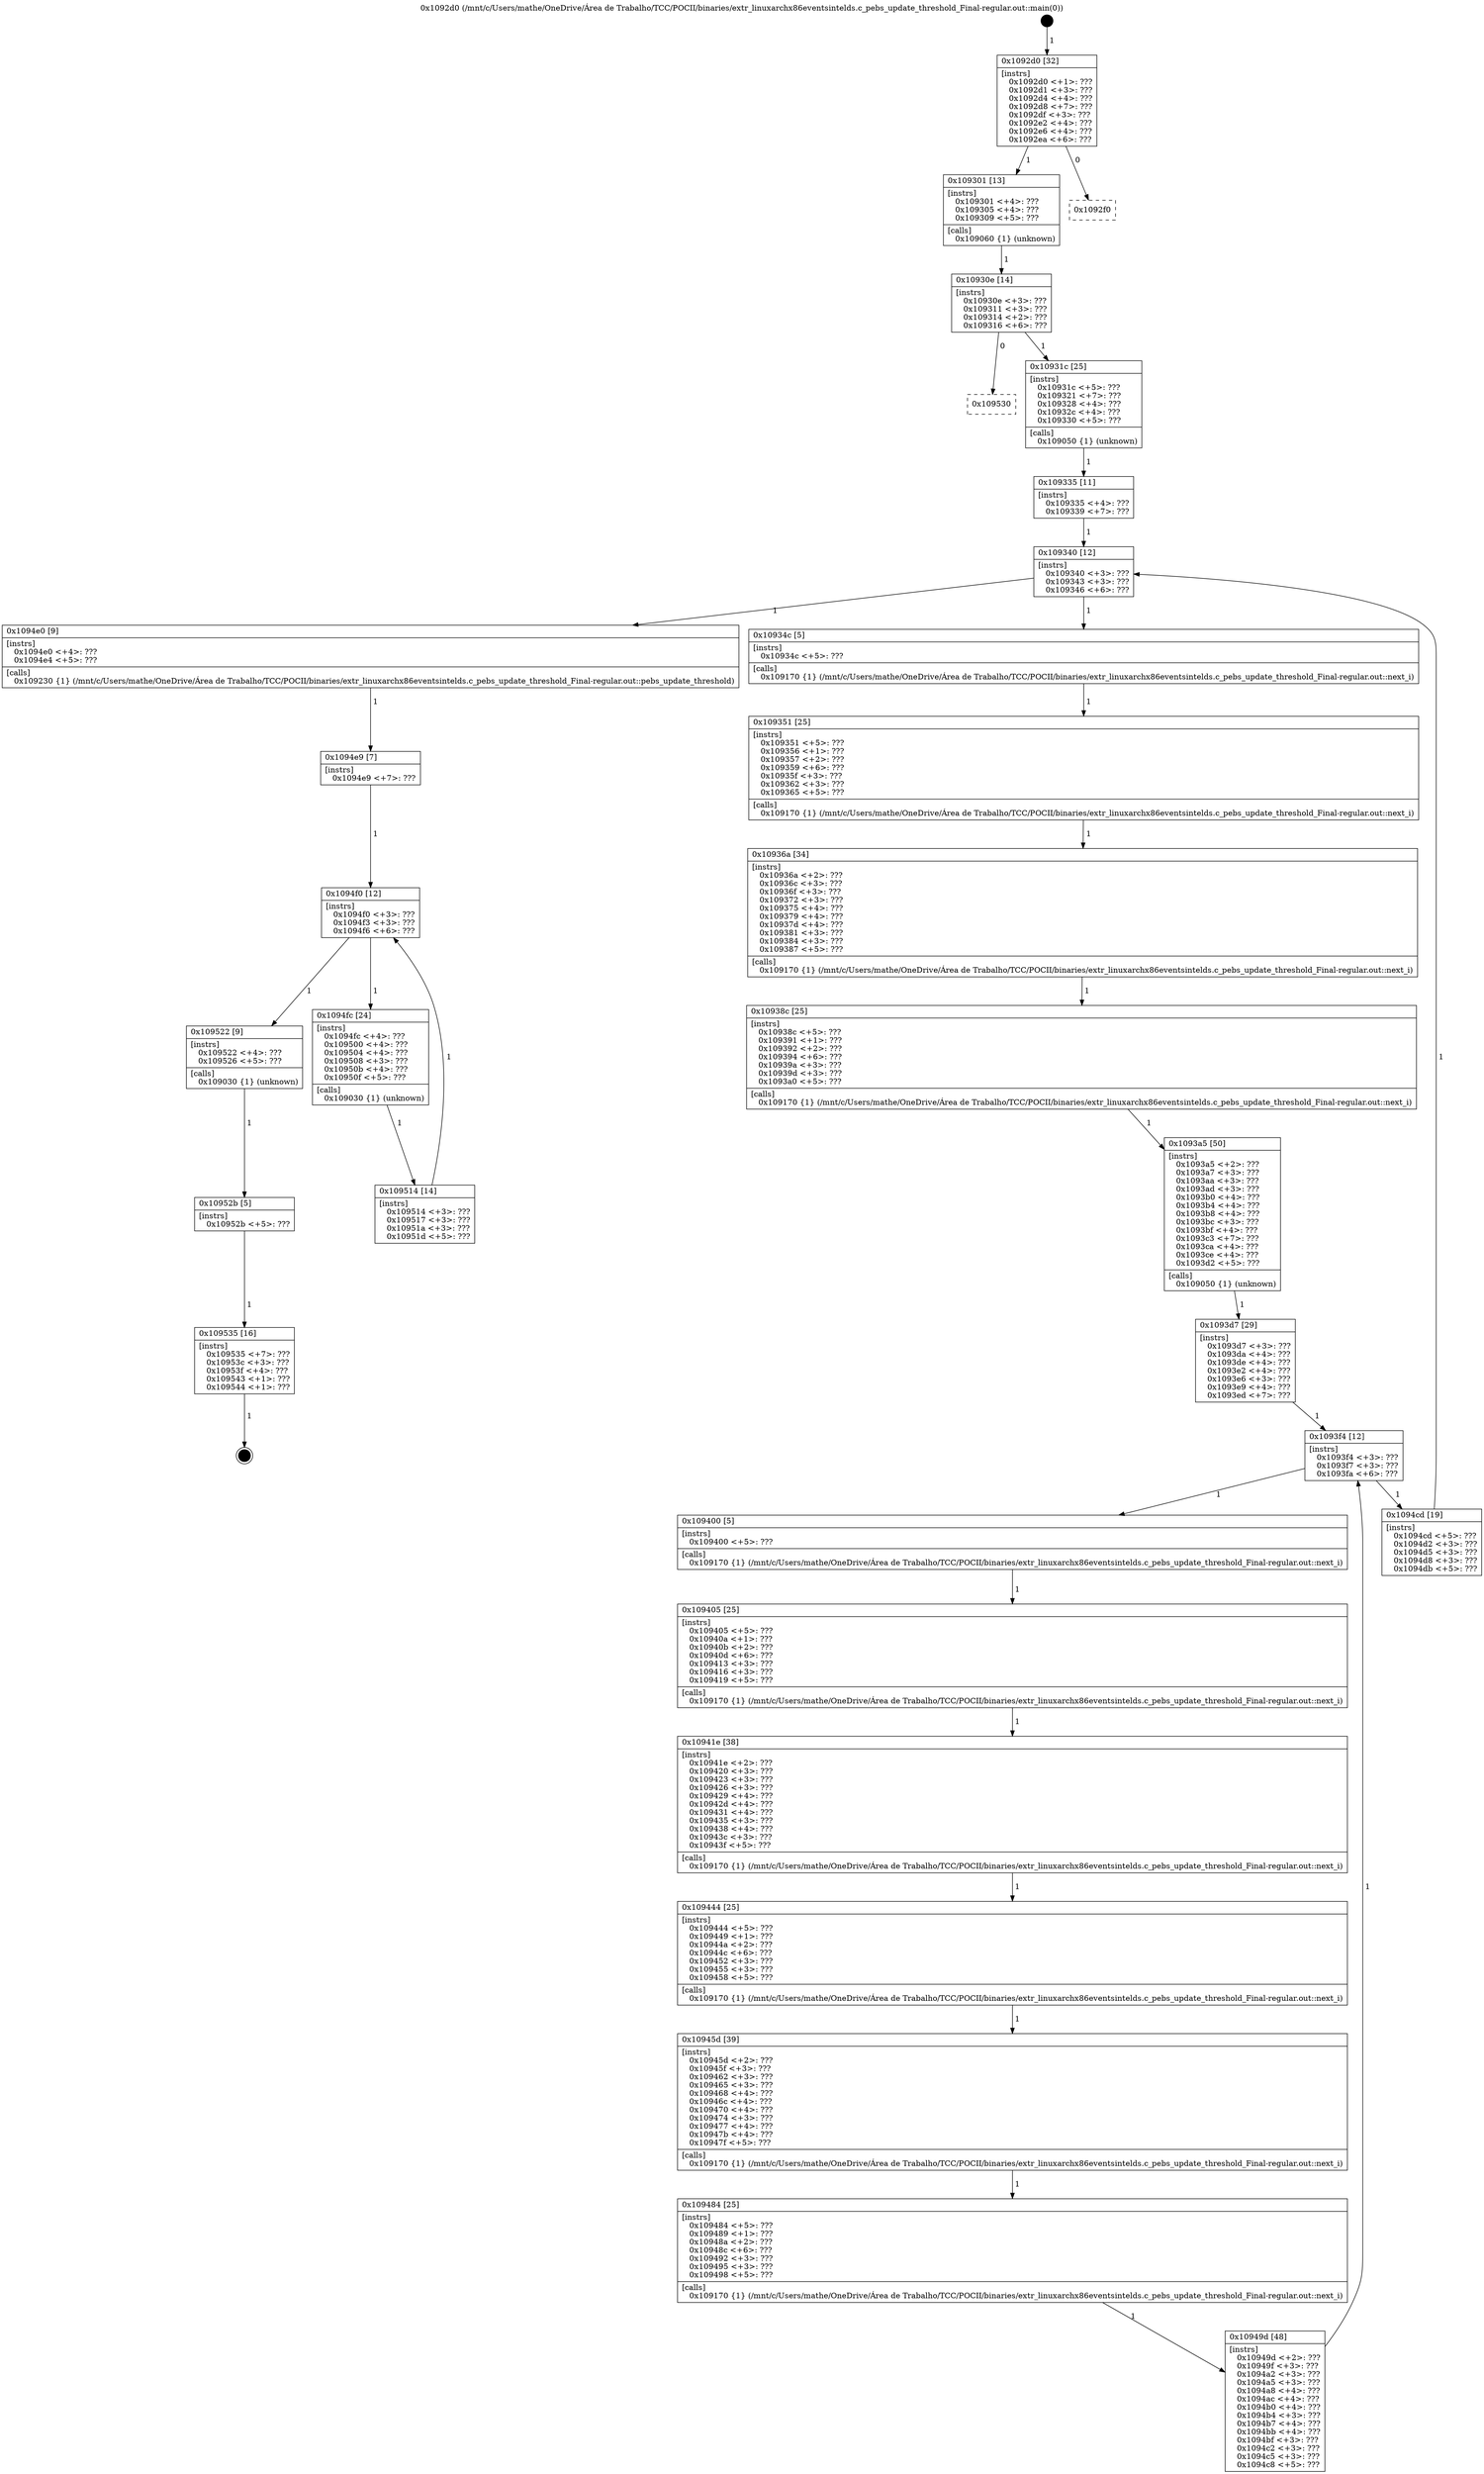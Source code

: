 digraph "0x1092d0" {
  label = "0x1092d0 (/mnt/c/Users/mathe/OneDrive/Área de Trabalho/TCC/POCII/binaries/extr_linuxarchx86eventsintelds.c_pebs_update_threshold_Final-regular.out::main(0))"
  labelloc = "t"
  node[shape=record]

  Entry [label="",width=0.3,height=0.3,shape=circle,fillcolor=black,style=filled]
  "0x1092d0" [label="{
     0x1092d0 [32]\l
     | [instrs]\l
     &nbsp;&nbsp;0x1092d0 \<+1\>: ???\l
     &nbsp;&nbsp;0x1092d1 \<+3\>: ???\l
     &nbsp;&nbsp;0x1092d4 \<+4\>: ???\l
     &nbsp;&nbsp;0x1092d8 \<+7\>: ???\l
     &nbsp;&nbsp;0x1092df \<+3\>: ???\l
     &nbsp;&nbsp;0x1092e2 \<+4\>: ???\l
     &nbsp;&nbsp;0x1092e6 \<+4\>: ???\l
     &nbsp;&nbsp;0x1092ea \<+6\>: ???\l
  }"]
  "0x109301" [label="{
     0x109301 [13]\l
     | [instrs]\l
     &nbsp;&nbsp;0x109301 \<+4\>: ???\l
     &nbsp;&nbsp;0x109305 \<+4\>: ???\l
     &nbsp;&nbsp;0x109309 \<+5\>: ???\l
     | [calls]\l
     &nbsp;&nbsp;0x109060 \{1\} (unknown)\l
  }"]
  "0x1092f0" [label="{
     0x1092f0\l
  }", style=dashed]
  "0x10930e" [label="{
     0x10930e [14]\l
     | [instrs]\l
     &nbsp;&nbsp;0x10930e \<+3\>: ???\l
     &nbsp;&nbsp;0x109311 \<+3\>: ???\l
     &nbsp;&nbsp;0x109314 \<+2\>: ???\l
     &nbsp;&nbsp;0x109316 \<+6\>: ???\l
  }"]
  "0x109530" [label="{
     0x109530\l
  }", style=dashed]
  "0x10931c" [label="{
     0x10931c [25]\l
     | [instrs]\l
     &nbsp;&nbsp;0x10931c \<+5\>: ???\l
     &nbsp;&nbsp;0x109321 \<+7\>: ???\l
     &nbsp;&nbsp;0x109328 \<+4\>: ???\l
     &nbsp;&nbsp;0x10932c \<+4\>: ???\l
     &nbsp;&nbsp;0x109330 \<+5\>: ???\l
     | [calls]\l
     &nbsp;&nbsp;0x109050 \{1\} (unknown)\l
  }"]
  Exit [label="",width=0.3,height=0.3,shape=circle,fillcolor=black,style=filled,peripheries=2]
  "0x109340" [label="{
     0x109340 [12]\l
     | [instrs]\l
     &nbsp;&nbsp;0x109340 \<+3\>: ???\l
     &nbsp;&nbsp;0x109343 \<+3\>: ???\l
     &nbsp;&nbsp;0x109346 \<+6\>: ???\l
  }"]
  "0x1094e0" [label="{
     0x1094e0 [9]\l
     | [instrs]\l
     &nbsp;&nbsp;0x1094e0 \<+4\>: ???\l
     &nbsp;&nbsp;0x1094e4 \<+5\>: ???\l
     | [calls]\l
     &nbsp;&nbsp;0x109230 \{1\} (/mnt/c/Users/mathe/OneDrive/Área de Trabalho/TCC/POCII/binaries/extr_linuxarchx86eventsintelds.c_pebs_update_threshold_Final-regular.out::pebs_update_threshold)\l
  }"]
  "0x10934c" [label="{
     0x10934c [5]\l
     | [instrs]\l
     &nbsp;&nbsp;0x10934c \<+5\>: ???\l
     | [calls]\l
     &nbsp;&nbsp;0x109170 \{1\} (/mnt/c/Users/mathe/OneDrive/Área de Trabalho/TCC/POCII/binaries/extr_linuxarchx86eventsintelds.c_pebs_update_threshold_Final-regular.out::next_i)\l
  }"]
  "0x109351" [label="{
     0x109351 [25]\l
     | [instrs]\l
     &nbsp;&nbsp;0x109351 \<+5\>: ???\l
     &nbsp;&nbsp;0x109356 \<+1\>: ???\l
     &nbsp;&nbsp;0x109357 \<+2\>: ???\l
     &nbsp;&nbsp;0x109359 \<+6\>: ???\l
     &nbsp;&nbsp;0x10935f \<+3\>: ???\l
     &nbsp;&nbsp;0x109362 \<+3\>: ???\l
     &nbsp;&nbsp;0x109365 \<+5\>: ???\l
     | [calls]\l
     &nbsp;&nbsp;0x109170 \{1\} (/mnt/c/Users/mathe/OneDrive/Área de Trabalho/TCC/POCII/binaries/extr_linuxarchx86eventsintelds.c_pebs_update_threshold_Final-regular.out::next_i)\l
  }"]
  "0x10936a" [label="{
     0x10936a [34]\l
     | [instrs]\l
     &nbsp;&nbsp;0x10936a \<+2\>: ???\l
     &nbsp;&nbsp;0x10936c \<+3\>: ???\l
     &nbsp;&nbsp;0x10936f \<+3\>: ???\l
     &nbsp;&nbsp;0x109372 \<+3\>: ???\l
     &nbsp;&nbsp;0x109375 \<+4\>: ???\l
     &nbsp;&nbsp;0x109379 \<+4\>: ???\l
     &nbsp;&nbsp;0x10937d \<+4\>: ???\l
     &nbsp;&nbsp;0x109381 \<+3\>: ???\l
     &nbsp;&nbsp;0x109384 \<+3\>: ???\l
     &nbsp;&nbsp;0x109387 \<+5\>: ???\l
     | [calls]\l
     &nbsp;&nbsp;0x109170 \{1\} (/mnt/c/Users/mathe/OneDrive/Área de Trabalho/TCC/POCII/binaries/extr_linuxarchx86eventsintelds.c_pebs_update_threshold_Final-regular.out::next_i)\l
  }"]
  "0x10938c" [label="{
     0x10938c [25]\l
     | [instrs]\l
     &nbsp;&nbsp;0x10938c \<+5\>: ???\l
     &nbsp;&nbsp;0x109391 \<+1\>: ???\l
     &nbsp;&nbsp;0x109392 \<+2\>: ???\l
     &nbsp;&nbsp;0x109394 \<+6\>: ???\l
     &nbsp;&nbsp;0x10939a \<+3\>: ???\l
     &nbsp;&nbsp;0x10939d \<+3\>: ???\l
     &nbsp;&nbsp;0x1093a0 \<+5\>: ???\l
     | [calls]\l
     &nbsp;&nbsp;0x109170 \{1\} (/mnt/c/Users/mathe/OneDrive/Área de Trabalho/TCC/POCII/binaries/extr_linuxarchx86eventsintelds.c_pebs_update_threshold_Final-regular.out::next_i)\l
  }"]
  "0x1093a5" [label="{
     0x1093a5 [50]\l
     | [instrs]\l
     &nbsp;&nbsp;0x1093a5 \<+2\>: ???\l
     &nbsp;&nbsp;0x1093a7 \<+3\>: ???\l
     &nbsp;&nbsp;0x1093aa \<+3\>: ???\l
     &nbsp;&nbsp;0x1093ad \<+3\>: ???\l
     &nbsp;&nbsp;0x1093b0 \<+4\>: ???\l
     &nbsp;&nbsp;0x1093b4 \<+4\>: ???\l
     &nbsp;&nbsp;0x1093b8 \<+4\>: ???\l
     &nbsp;&nbsp;0x1093bc \<+3\>: ???\l
     &nbsp;&nbsp;0x1093bf \<+4\>: ???\l
     &nbsp;&nbsp;0x1093c3 \<+7\>: ???\l
     &nbsp;&nbsp;0x1093ca \<+4\>: ???\l
     &nbsp;&nbsp;0x1093ce \<+4\>: ???\l
     &nbsp;&nbsp;0x1093d2 \<+5\>: ???\l
     | [calls]\l
     &nbsp;&nbsp;0x109050 \{1\} (unknown)\l
  }"]
  "0x1093f4" [label="{
     0x1093f4 [12]\l
     | [instrs]\l
     &nbsp;&nbsp;0x1093f4 \<+3\>: ???\l
     &nbsp;&nbsp;0x1093f7 \<+3\>: ???\l
     &nbsp;&nbsp;0x1093fa \<+6\>: ???\l
  }"]
  "0x1094cd" [label="{
     0x1094cd [19]\l
     | [instrs]\l
     &nbsp;&nbsp;0x1094cd \<+5\>: ???\l
     &nbsp;&nbsp;0x1094d2 \<+3\>: ???\l
     &nbsp;&nbsp;0x1094d5 \<+3\>: ???\l
     &nbsp;&nbsp;0x1094d8 \<+3\>: ???\l
     &nbsp;&nbsp;0x1094db \<+5\>: ???\l
  }"]
  "0x109400" [label="{
     0x109400 [5]\l
     | [instrs]\l
     &nbsp;&nbsp;0x109400 \<+5\>: ???\l
     | [calls]\l
     &nbsp;&nbsp;0x109170 \{1\} (/mnt/c/Users/mathe/OneDrive/Área de Trabalho/TCC/POCII/binaries/extr_linuxarchx86eventsintelds.c_pebs_update_threshold_Final-regular.out::next_i)\l
  }"]
  "0x109405" [label="{
     0x109405 [25]\l
     | [instrs]\l
     &nbsp;&nbsp;0x109405 \<+5\>: ???\l
     &nbsp;&nbsp;0x10940a \<+1\>: ???\l
     &nbsp;&nbsp;0x10940b \<+2\>: ???\l
     &nbsp;&nbsp;0x10940d \<+6\>: ???\l
     &nbsp;&nbsp;0x109413 \<+3\>: ???\l
     &nbsp;&nbsp;0x109416 \<+3\>: ???\l
     &nbsp;&nbsp;0x109419 \<+5\>: ???\l
     | [calls]\l
     &nbsp;&nbsp;0x109170 \{1\} (/mnt/c/Users/mathe/OneDrive/Área de Trabalho/TCC/POCII/binaries/extr_linuxarchx86eventsintelds.c_pebs_update_threshold_Final-regular.out::next_i)\l
  }"]
  "0x10941e" [label="{
     0x10941e [38]\l
     | [instrs]\l
     &nbsp;&nbsp;0x10941e \<+2\>: ???\l
     &nbsp;&nbsp;0x109420 \<+3\>: ???\l
     &nbsp;&nbsp;0x109423 \<+3\>: ???\l
     &nbsp;&nbsp;0x109426 \<+3\>: ???\l
     &nbsp;&nbsp;0x109429 \<+4\>: ???\l
     &nbsp;&nbsp;0x10942d \<+4\>: ???\l
     &nbsp;&nbsp;0x109431 \<+4\>: ???\l
     &nbsp;&nbsp;0x109435 \<+3\>: ???\l
     &nbsp;&nbsp;0x109438 \<+4\>: ???\l
     &nbsp;&nbsp;0x10943c \<+3\>: ???\l
     &nbsp;&nbsp;0x10943f \<+5\>: ???\l
     | [calls]\l
     &nbsp;&nbsp;0x109170 \{1\} (/mnt/c/Users/mathe/OneDrive/Área de Trabalho/TCC/POCII/binaries/extr_linuxarchx86eventsintelds.c_pebs_update_threshold_Final-regular.out::next_i)\l
  }"]
  "0x109444" [label="{
     0x109444 [25]\l
     | [instrs]\l
     &nbsp;&nbsp;0x109444 \<+5\>: ???\l
     &nbsp;&nbsp;0x109449 \<+1\>: ???\l
     &nbsp;&nbsp;0x10944a \<+2\>: ???\l
     &nbsp;&nbsp;0x10944c \<+6\>: ???\l
     &nbsp;&nbsp;0x109452 \<+3\>: ???\l
     &nbsp;&nbsp;0x109455 \<+3\>: ???\l
     &nbsp;&nbsp;0x109458 \<+5\>: ???\l
     | [calls]\l
     &nbsp;&nbsp;0x109170 \{1\} (/mnt/c/Users/mathe/OneDrive/Área de Trabalho/TCC/POCII/binaries/extr_linuxarchx86eventsintelds.c_pebs_update_threshold_Final-regular.out::next_i)\l
  }"]
  "0x10945d" [label="{
     0x10945d [39]\l
     | [instrs]\l
     &nbsp;&nbsp;0x10945d \<+2\>: ???\l
     &nbsp;&nbsp;0x10945f \<+3\>: ???\l
     &nbsp;&nbsp;0x109462 \<+3\>: ???\l
     &nbsp;&nbsp;0x109465 \<+3\>: ???\l
     &nbsp;&nbsp;0x109468 \<+4\>: ???\l
     &nbsp;&nbsp;0x10946c \<+4\>: ???\l
     &nbsp;&nbsp;0x109470 \<+4\>: ???\l
     &nbsp;&nbsp;0x109474 \<+3\>: ???\l
     &nbsp;&nbsp;0x109477 \<+4\>: ???\l
     &nbsp;&nbsp;0x10947b \<+4\>: ???\l
     &nbsp;&nbsp;0x10947f \<+5\>: ???\l
     | [calls]\l
     &nbsp;&nbsp;0x109170 \{1\} (/mnt/c/Users/mathe/OneDrive/Área de Trabalho/TCC/POCII/binaries/extr_linuxarchx86eventsintelds.c_pebs_update_threshold_Final-regular.out::next_i)\l
  }"]
  "0x109484" [label="{
     0x109484 [25]\l
     | [instrs]\l
     &nbsp;&nbsp;0x109484 \<+5\>: ???\l
     &nbsp;&nbsp;0x109489 \<+1\>: ???\l
     &nbsp;&nbsp;0x10948a \<+2\>: ???\l
     &nbsp;&nbsp;0x10948c \<+6\>: ???\l
     &nbsp;&nbsp;0x109492 \<+3\>: ???\l
     &nbsp;&nbsp;0x109495 \<+3\>: ???\l
     &nbsp;&nbsp;0x109498 \<+5\>: ???\l
     | [calls]\l
     &nbsp;&nbsp;0x109170 \{1\} (/mnt/c/Users/mathe/OneDrive/Área de Trabalho/TCC/POCII/binaries/extr_linuxarchx86eventsintelds.c_pebs_update_threshold_Final-regular.out::next_i)\l
  }"]
  "0x10949d" [label="{
     0x10949d [48]\l
     | [instrs]\l
     &nbsp;&nbsp;0x10949d \<+2\>: ???\l
     &nbsp;&nbsp;0x10949f \<+3\>: ???\l
     &nbsp;&nbsp;0x1094a2 \<+3\>: ???\l
     &nbsp;&nbsp;0x1094a5 \<+3\>: ???\l
     &nbsp;&nbsp;0x1094a8 \<+4\>: ???\l
     &nbsp;&nbsp;0x1094ac \<+4\>: ???\l
     &nbsp;&nbsp;0x1094b0 \<+4\>: ???\l
     &nbsp;&nbsp;0x1094b4 \<+3\>: ???\l
     &nbsp;&nbsp;0x1094b7 \<+4\>: ???\l
     &nbsp;&nbsp;0x1094bb \<+4\>: ???\l
     &nbsp;&nbsp;0x1094bf \<+3\>: ???\l
     &nbsp;&nbsp;0x1094c2 \<+3\>: ???\l
     &nbsp;&nbsp;0x1094c5 \<+3\>: ???\l
     &nbsp;&nbsp;0x1094c8 \<+5\>: ???\l
  }"]
  "0x1093d7" [label="{
     0x1093d7 [29]\l
     | [instrs]\l
     &nbsp;&nbsp;0x1093d7 \<+3\>: ???\l
     &nbsp;&nbsp;0x1093da \<+4\>: ???\l
     &nbsp;&nbsp;0x1093de \<+4\>: ???\l
     &nbsp;&nbsp;0x1093e2 \<+4\>: ???\l
     &nbsp;&nbsp;0x1093e6 \<+3\>: ???\l
     &nbsp;&nbsp;0x1093e9 \<+4\>: ???\l
     &nbsp;&nbsp;0x1093ed \<+7\>: ???\l
  }"]
  "0x109535" [label="{
     0x109535 [16]\l
     | [instrs]\l
     &nbsp;&nbsp;0x109535 \<+7\>: ???\l
     &nbsp;&nbsp;0x10953c \<+3\>: ???\l
     &nbsp;&nbsp;0x10953f \<+4\>: ???\l
     &nbsp;&nbsp;0x109543 \<+1\>: ???\l
     &nbsp;&nbsp;0x109544 \<+1\>: ???\l
  }"]
  "0x109335" [label="{
     0x109335 [11]\l
     | [instrs]\l
     &nbsp;&nbsp;0x109335 \<+4\>: ???\l
     &nbsp;&nbsp;0x109339 \<+7\>: ???\l
  }"]
  "0x1094f0" [label="{
     0x1094f0 [12]\l
     | [instrs]\l
     &nbsp;&nbsp;0x1094f0 \<+3\>: ???\l
     &nbsp;&nbsp;0x1094f3 \<+3\>: ???\l
     &nbsp;&nbsp;0x1094f6 \<+6\>: ???\l
  }"]
  "0x109522" [label="{
     0x109522 [9]\l
     | [instrs]\l
     &nbsp;&nbsp;0x109522 \<+4\>: ???\l
     &nbsp;&nbsp;0x109526 \<+5\>: ???\l
     | [calls]\l
     &nbsp;&nbsp;0x109030 \{1\} (unknown)\l
  }"]
  "0x1094fc" [label="{
     0x1094fc [24]\l
     | [instrs]\l
     &nbsp;&nbsp;0x1094fc \<+4\>: ???\l
     &nbsp;&nbsp;0x109500 \<+4\>: ???\l
     &nbsp;&nbsp;0x109504 \<+4\>: ???\l
     &nbsp;&nbsp;0x109508 \<+3\>: ???\l
     &nbsp;&nbsp;0x10950b \<+4\>: ???\l
     &nbsp;&nbsp;0x10950f \<+5\>: ???\l
     | [calls]\l
     &nbsp;&nbsp;0x109030 \{1\} (unknown)\l
  }"]
  "0x109514" [label="{
     0x109514 [14]\l
     | [instrs]\l
     &nbsp;&nbsp;0x109514 \<+3\>: ???\l
     &nbsp;&nbsp;0x109517 \<+3\>: ???\l
     &nbsp;&nbsp;0x10951a \<+3\>: ???\l
     &nbsp;&nbsp;0x10951d \<+5\>: ???\l
  }"]
  "0x1094e9" [label="{
     0x1094e9 [7]\l
     | [instrs]\l
     &nbsp;&nbsp;0x1094e9 \<+7\>: ???\l
  }"]
  "0x10952b" [label="{
     0x10952b [5]\l
     | [instrs]\l
     &nbsp;&nbsp;0x10952b \<+5\>: ???\l
  }"]
  Entry -> "0x1092d0" [label=" 1"]
  "0x1092d0" -> "0x109301" [label=" 1"]
  "0x1092d0" -> "0x1092f0" [label=" 0"]
  "0x109301" -> "0x10930e" [label=" 1"]
  "0x10930e" -> "0x109530" [label=" 0"]
  "0x10930e" -> "0x10931c" [label=" 1"]
  "0x109535" -> Exit [label=" 1"]
  "0x10931c" -> "0x109335" [label=" 1"]
  "0x109340" -> "0x1094e0" [label=" 1"]
  "0x109340" -> "0x10934c" [label=" 1"]
  "0x10934c" -> "0x109351" [label=" 1"]
  "0x109351" -> "0x10936a" [label=" 1"]
  "0x10936a" -> "0x10938c" [label=" 1"]
  "0x10938c" -> "0x1093a5" [label=" 1"]
  "0x1093a5" -> "0x1093d7" [label=" 1"]
  "0x1093f4" -> "0x1094cd" [label=" 1"]
  "0x1093f4" -> "0x109400" [label=" 1"]
  "0x109400" -> "0x109405" [label=" 1"]
  "0x109405" -> "0x10941e" [label=" 1"]
  "0x10941e" -> "0x109444" [label=" 1"]
  "0x109444" -> "0x10945d" [label=" 1"]
  "0x10945d" -> "0x109484" [label=" 1"]
  "0x109484" -> "0x10949d" [label=" 1"]
  "0x1093d7" -> "0x1093f4" [label=" 1"]
  "0x10949d" -> "0x1093f4" [label=" 1"]
  "0x10952b" -> "0x109535" [label=" 1"]
  "0x109335" -> "0x109340" [label=" 1"]
  "0x1094cd" -> "0x109340" [label=" 1"]
  "0x1094e0" -> "0x1094e9" [label=" 1"]
  "0x1094f0" -> "0x109522" [label=" 1"]
  "0x1094f0" -> "0x1094fc" [label=" 1"]
  "0x1094fc" -> "0x109514" [label=" 1"]
  "0x1094e9" -> "0x1094f0" [label=" 1"]
  "0x109514" -> "0x1094f0" [label=" 1"]
  "0x109522" -> "0x10952b" [label=" 1"]
}
